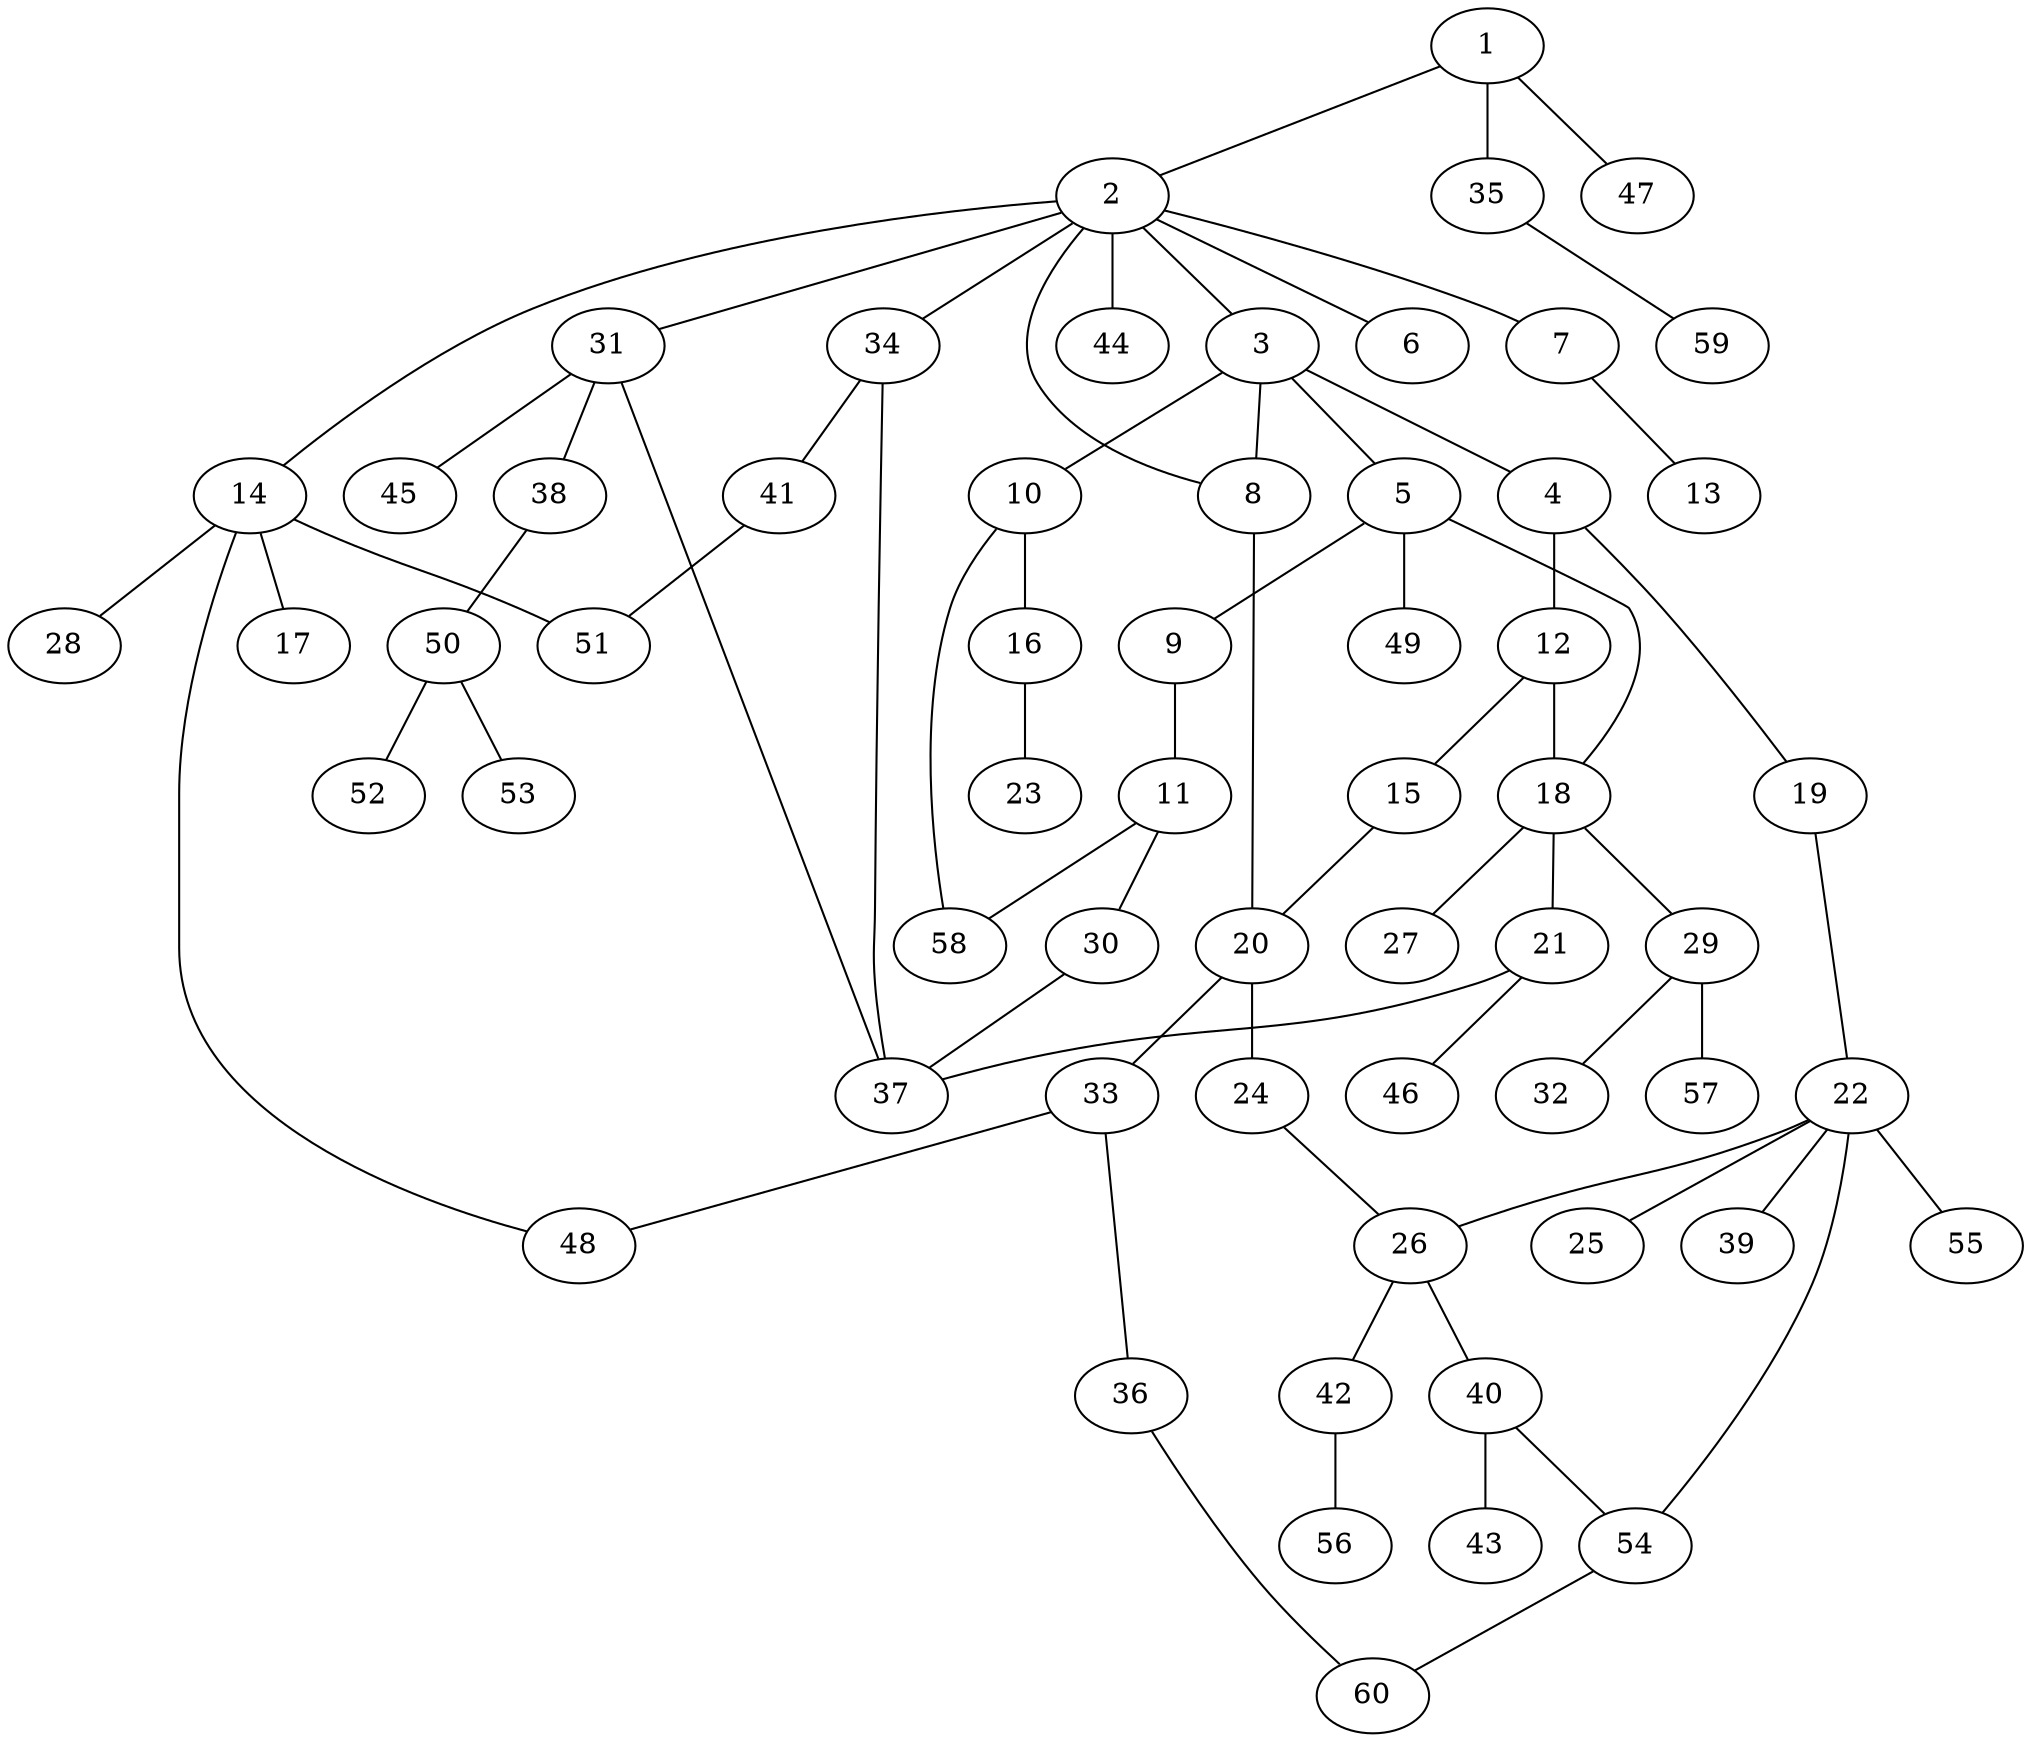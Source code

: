 graph graphname {1--2
1--35
1--47
2--3
2--6
2--7
2--8
2--14
2--31
2--34
2--44
3--4
3--5
3--8
3--10
4--12
4--19
5--9
5--18
5--49
7--13
8--20
9--11
10--16
10--58
11--30
11--58
12--15
12--18
14--17
14--28
14--48
14--51
15--20
16--23
18--21
18--27
18--29
19--22
20--24
20--33
21--37
21--46
22--25
22--26
22--39
22--54
22--55
24--26
26--40
26--42
29--32
29--57
30--37
31--37
31--38
31--45
33--36
33--48
34--37
34--41
35--59
36--60
38--50
40--43
40--54
41--51
42--56
50--52
50--53
54--60
}